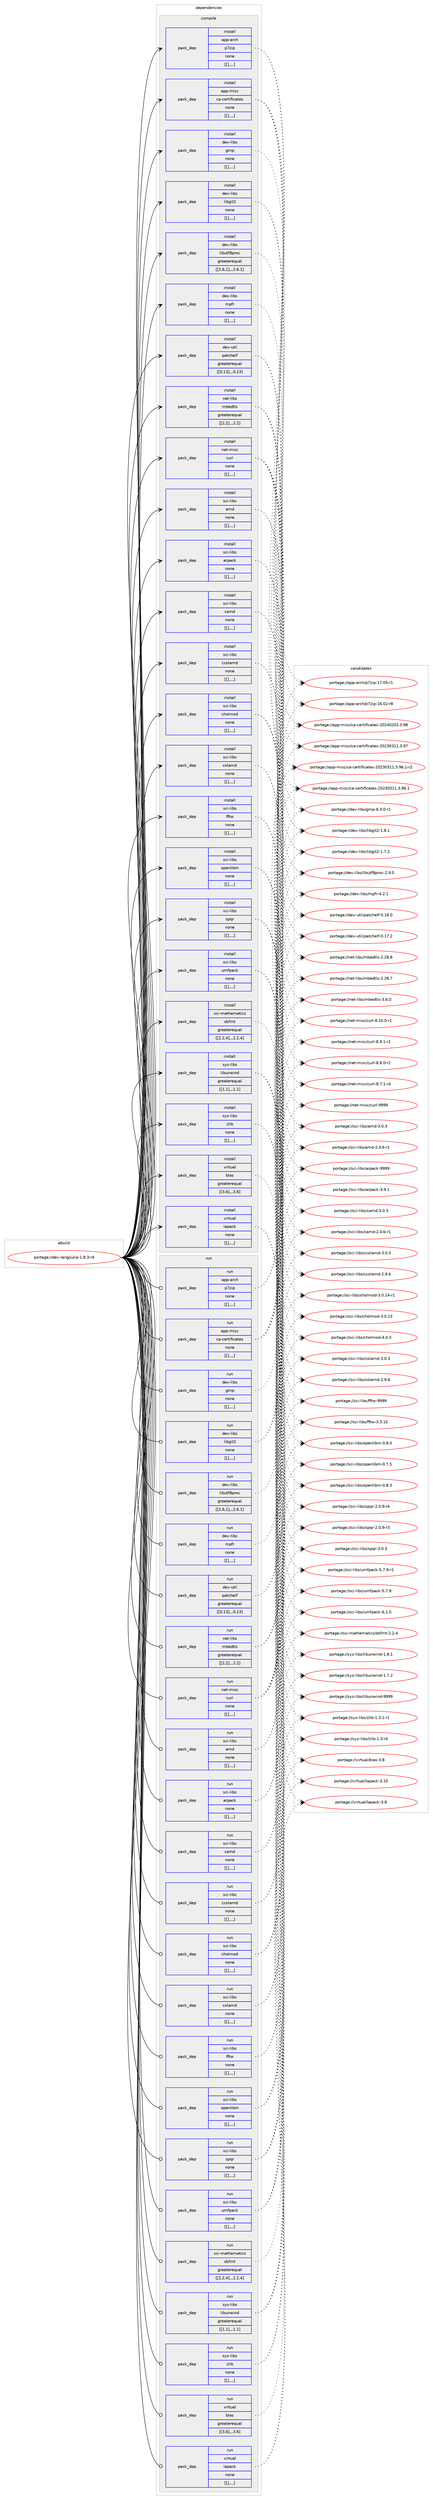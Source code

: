 digraph prolog {

# *************
# Graph options
# *************

newrank=true;
concentrate=true;
compound=true;
graph [rankdir=LR,fontname=Helvetica,fontsize=10,ranksep=1.5];#, ranksep=2.5, nodesep=0.2];
edge  [arrowhead=vee];
node  [fontname=Helvetica,fontsize=10];

# **********
# The ebuild
# **********

subgraph cluster_leftcol {
color=gray;
label=<<i>ebuild</i>>;
id [label="portage://dev-lang/julia-1.8.3-r4", color=red, width=4, href="../dev-lang/julia-1.8.3-r4.svg"];
}

# ****************
# The dependencies
# ****************

subgraph cluster_midcol {
color=gray;
label=<<i>dependencies</i>>;
subgraph cluster_compile {
fillcolor="#eeeeee";
style=filled;
label=<<i>compile</i>>;
subgraph pack75461 {
dependency99935 [label=<<TABLE BORDER="0" CELLBORDER="1" CELLSPACING="0" CELLPADDING="4" WIDTH="220"><TR><TD ROWSPAN="6" CELLPADDING="30">pack_dep</TD></TR><TR><TD WIDTH="110">install</TD></TR><TR><TD>app-arch</TD></TR><TR><TD>p7zip</TD></TR><TR><TD>none</TD></TR><TR><TD>[[],,,,]</TD></TR></TABLE>>, shape=none, color=blue];
}
id:e -> dependency99935:w [weight=20,style="solid",arrowhead="vee"];
subgraph pack75462 {
dependency99936 [label=<<TABLE BORDER="0" CELLBORDER="1" CELLSPACING="0" CELLPADDING="4" WIDTH="220"><TR><TD ROWSPAN="6" CELLPADDING="30">pack_dep</TD></TR><TR><TD WIDTH="110">install</TD></TR><TR><TD>app-misc</TD></TR><TR><TD>ca-certificates</TD></TR><TR><TD>none</TD></TR><TR><TD>[[],,,,]</TD></TR></TABLE>>, shape=none, color=blue];
}
id:e -> dependency99936:w [weight=20,style="solid",arrowhead="vee"];
subgraph pack75463 {
dependency99937 [label=<<TABLE BORDER="0" CELLBORDER="1" CELLSPACING="0" CELLPADDING="4" WIDTH="220"><TR><TD ROWSPAN="6" CELLPADDING="30">pack_dep</TD></TR><TR><TD WIDTH="110">install</TD></TR><TR><TD>dev-libs</TD></TR><TR><TD>gmp</TD></TR><TR><TD>none</TD></TR><TR><TD>[[],,,,]</TD></TR></TABLE>>, shape=none, color=blue];
}
id:e -> dependency99937:w [weight=20,style="solid",arrowhead="vee"];
subgraph pack75464 {
dependency99938 [label=<<TABLE BORDER="0" CELLBORDER="1" CELLSPACING="0" CELLPADDING="4" WIDTH="220"><TR><TD ROWSPAN="6" CELLPADDING="30">pack_dep</TD></TR><TR><TD WIDTH="110">install</TD></TR><TR><TD>dev-libs</TD></TR><TR><TD>libgit2</TD></TR><TR><TD>none</TD></TR><TR><TD>[[],,,,]</TD></TR></TABLE>>, shape=none, color=blue];
}
id:e -> dependency99938:w [weight=20,style="solid",arrowhead="vee"];
subgraph pack75465 {
dependency99939 [label=<<TABLE BORDER="0" CELLBORDER="1" CELLSPACING="0" CELLPADDING="4" WIDTH="220"><TR><TD ROWSPAN="6" CELLPADDING="30">pack_dep</TD></TR><TR><TD WIDTH="110">install</TD></TR><TR><TD>dev-libs</TD></TR><TR><TD>libutf8proc</TD></TR><TR><TD>greaterequal</TD></TR><TR><TD>[[2,6,1],,,2.6.1]</TD></TR></TABLE>>, shape=none, color=blue];
}
id:e -> dependency99939:w [weight=20,style="solid",arrowhead="vee"];
subgraph pack75466 {
dependency99940 [label=<<TABLE BORDER="0" CELLBORDER="1" CELLSPACING="0" CELLPADDING="4" WIDTH="220"><TR><TD ROWSPAN="6" CELLPADDING="30">pack_dep</TD></TR><TR><TD WIDTH="110">install</TD></TR><TR><TD>dev-libs</TD></TR><TR><TD>mpfr</TD></TR><TR><TD>none</TD></TR><TR><TD>[[],,,,]</TD></TR></TABLE>>, shape=none, color=blue];
}
id:e -> dependency99940:w [weight=20,style="solid",arrowhead="vee"];
subgraph pack75467 {
dependency99941 [label=<<TABLE BORDER="0" CELLBORDER="1" CELLSPACING="0" CELLPADDING="4" WIDTH="220"><TR><TD ROWSPAN="6" CELLPADDING="30">pack_dep</TD></TR><TR><TD WIDTH="110">install</TD></TR><TR><TD>dev-util</TD></TR><TR><TD>patchelf</TD></TR><TR><TD>greaterequal</TD></TR><TR><TD>[[0,13],,,0.13]</TD></TR></TABLE>>, shape=none, color=blue];
}
id:e -> dependency99941:w [weight=20,style="solid",arrowhead="vee"];
subgraph pack75468 {
dependency99942 [label=<<TABLE BORDER="0" CELLBORDER="1" CELLSPACING="0" CELLPADDING="4" WIDTH="220"><TR><TD ROWSPAN="6" CELLPADDING="30">pack_dep</TD></TR><TR><TD WIDTH="110">install</TD></TR><TR><TD>net-libs</TD></TR><TR><TD>mbedtls</TD></TR><TR><TD>greaterequal</TD></TR><TR><TD>[[2,2],,,2.2]</TD></TR></TABLE>>, shape=none, color=blue];
}
id:e -> dependency99942:w [weight=20,style="solid",arrowhead="vee"];
subgraph pack75469 {
dependency99943 [label=<<TABLE BORDER="0" CELLBORDER="1" CELLSPACING="0" CELLPADDING="4" WIDTH="220"><TR><TD ROWSPAN="6" CELLPADDING="30">pack_dep</TD></TR><TR><TD WIDTH="110">install</TD></TR><TR><TD>net-misc</TD></TR><TR><TD>curl</TD></TR><TR><TD>none</TD></TR><TR><TD>[[],,,,]</TD></TR></TABLE>>, shape=none, color=blue];
}
id:e -> dependency99943:w [weight=20,style="solid",arrowhead="vee"];
subgraph pack75470 {
dependency99944 [label=<<TABLE BORDER="0" CELLBORDER="1" CELLSPACING="0" CELLPADDING="4" WIDTH="220"><TR><TD ROWSPAN="6" CELLPADDING="30">pack_dep</TD></TR><TR><TD WIDTH="110">install</TD></TR><TR><TD>sci-libs</TD></TR><TR><TD>amd</TD></TR><TR><TD>none</TD></TR><TR><TD>[[],,,,]</TD></TR></TABLE>>, shape=none, color=blue];
}
id:e -> dependency99944:w [weight=20,style="solid",arrowhead="vee"];
subgraph pack75471 {
dependency99945 [label=<<TABLE BORDER="0" CELLBORDER="1" CELLSPACING="0" CELLPADDING="4" WIDTH="220"><TR><TD ROWSPAN="6" CELLPADDING="30">pack_dep</TD></TR><TR><TD WIDTH="110">install</TD></TR><TR><TD>sci-libs</TD></TR><TR><TD>arpack</TD></TR><TR><TD>none</TD></TR><TR><TD>[[],,,,]</TD></TR></TABLE>>, shape=none, color=blue];
}
id:e -> dependency99945:w [weight=20,style="solid",arrowhead="vee"];
subgraph pack75472 {
dependency99946 [label=<<TABLE BORDER="0" CELLBORDER="1" CELLSPACING="0" CELLPADDING="4" WIDTH="220"><TR><TD ROWSPAN="6" CELLPADDING="30">pack_dep</TD></TR><TR><TD WIDTH="110">install</TD></TR><TR><TD>sci-libs</TD></TR><TR><TD>camd</TD></TR><TR><TD>none</TD></TR><TR><TD>[[],,,,]</TD></TR></TABLE>>, shape=none, color=blue];
}
id:e -> dependency99946:w [weight=20,style="solid",arrowhead="vee"];
subgraph pack75473 {
dependency99947 [label=<<TABLE BORDER="0" CELLBORDER="1" CELLSPACING="0" CELLPADDING="4" WIDTH="220"><TR><TD ROWSPAN="6" CELLPADDING="30">pack_dep</TD></TR><TR><TD WIDTH="110">install</TD></TR><TR><TD>sci-libs</TD></TR><TR><TD>ccolamd</TD></TR><TR><TD>none</TD></TR><TR><TD>[[],,,,]</TD></TR></TABLE>>, shape=none, color=blue];
}
id:e -> dependency99947:w [weight=20,style="solid",arrowhead="vee"];
subgraph pack75474 {
dependency99948 [label=<<TABLE BORDER="0" CELLBORDER="1" CELLSPACING="0" CELLPADDING="4" WIDTH="220"><TR><TD ROWSPAN="6" CELLPADDING="30">pack_dep</TD></TR><TR><TD WIDTH="110">install</TD></TR><TR><TD>sci-libs</TD></TR><TR><TD>cholmod</TD></TR><TR><TD>none</TD></TR><TR><TD>[[],,,,]</TD></TR></TABLE>>, shape=none, color=blue];
}
id:e -> dependency99948:w [weight=20,style="solid",arrowhead="vee"];
subgraph pack75475 {
dependency99949 [label=<<TABLE BORDER="0" CELLBORDER="1" CELLSPACING="0" CELLPADDING="4" WIDTH="220"><TR><TD ROWSPAN="6" CELLPADDING="30">pack_dep</TD></TR><TR><TD WIDTH="110">install</TD></TR><TR><TD>sci-libs</TD></TR><TR><TD>colamd</TD></TR><TR><TD>none</TD></TR><TR><TD>[[],,,,]</TD></TR></TABLE>>, shape=none, color=blue];
}
id:e -> dependency99949:w [weight=20,style="solid",arrowhead="vee"];
subgraph pack75476 {
dependency99950 [label=<<TABLE BORDER="0" CELLBORDER="1" CELLSPACING="0" CELLPADDING="4" WIDTH="220"><TR><TD ROWSPAN="6" CELLPADDING="30">pack_dep</TD></TR><TR><TD WIDTH="110">install</TD></TR><TR><TD>sci-libs</TD></TR><TR><TD>fftw</TD></TR><TR><TD>none</TD></TR><TR><TD>[[],,,,]</TD></TR></TABLE>>, shape=none, color=blue];
}
id:e -> dependency99950:w [weight=20,style="solid",arrowhead="vee"];
subgraph pack75477 {
dependency99951 [label=<<TABLE BORDER="0" CELLBORDER="1" CELLSPACING="0" CELLPADDING="4" WIDTH="220"><TR><TD ROWSPAN="6" CELLPADDING="30">pack_dep</TD></TR><TR><TD WIDTH="110">install</TD></TR><TR><TD>sci-libs</TD></TR><TR><TD>openlibm</TD></TR><TR><TD>none</TD></TR><TR><TD>[[],,,,]</TD></TR></TABLE>>, shape=none, color=blue];
}
id:e -> dependency99951:w [weight=20,style="solid",arrowhead="vee"];
subgraph pack75478 {
dependency99952 [label=<<TABLE BORDER="0" CELLBORDER="1" CELLSPACING="0" CELLPADDING="4" WIDTH="220"><TR><TD ROWSPAN="6" CELLPADDING="30">pack_dep</TD></TR><TR><TD WIDTH="110">install</TD></TR><TR><TD>sci-libs</TD></TR><TR><TD>spqr</TD></TR><TR><TD>none</TD></TR><TR><TD>[[],,,,]</TD></TR></TABLE>>, shape=none, color=blue];
}
id:e -> dependency99952:w [weight=20,style="solid",arrowhead="vee"];
subgraph pack75479 {
dependency99953 [label=<<TABLE BORDER="0" CELLBORDER="1" CELLSPACING="0" CELLPADDING="4" WIDTH="220"><TR><TD ROWSPAN="6" CELLPADDING="30">pack_dep</TD></TR><TR><TD WIDTH="110">install</TD></TR><TR><TD>sci-libs</TD></TR><TR><TD>umfpack</TD></TR><TR><TD>none</TD></TR><TR><TD>[[],,,,]</TD></TR></TABLE>>, shape=none, color=blue];
}
id:e -> dependency99953:w [weight=20,style="solid",arrowhead="vee"];
subgraph pack75480 {
dependency99954 [label=<<TABLE BORDER="0" CELLBORDER="1" CELLSPACING="0" CELLPADDING="4" WIDTH="220"><TR><TD ROWSPAN="6" CELLPADDING="30">pack_dep</TD></TR><TR><TD WIDTH="110">install</TD></TR><TR><TD>sci-mathematics</TD></TR><TR><TD>dsfmt</TD></TR><TR><TD>greaterequal</TD></TR><TR><TD>[[2,2,4],,,2.2.4]</TD></TR></TABLE>>, shape=none, color=blue];
}
id:e -> dependency99954:w [weight=20,style="solid",arrowhead="vee"];
subgraph pack75481 {
dependency99955 [label=<<TABLE BORDER="0" CELLBORDER="1" CELLSPACING="0" CELLPADDING="4" WIDTH="220"><TR><TD ROWSPAN="6" CELLPADDING="30">pack_dep</TD></TR><TR><TD WIDTH="110">install</TD></TR><TR><TD>sys-libs</TD></TR><TR><TD>libunwind</TD></TR><TR><TD>greaterequal</TD></TR><TR><TD>[[1,1],,,1.1]</TD></TR></TABLE>>, shape=none, color=blue];
}
id:e -> dependency99955:w [weight=20,style="solid",arrowhead="vee"];
subgraph pack75482 {
dependency99956 [label=<<TABLE BORDER="0" CELLBORDER="1" CELLSPACING="0" CELLPADDING="4" WIDTH="220"><TR><TD ROWSPAN="6" CELLPADDING="30">pack_dep</TD></TR><TR><TD WIDTH="110">install</TD></TR><TR><TD>sys-libs</TD></TR><TR><TD>zlib</TD></TR><TR><TD>none</TD></TR><TR><TD>[[],,,,]</TD></TR></TABLE>>, shape=none, color=blue];
}
id:e -> dependency99956:w [weight=20,style="solid",arrowhead="vee"];
subgraph pack75483 {
dependency99957 [label=<<TABLE BORDER="0" CELLBORDER="1" CELLSPACING="0" CELLPADDING="4" WIDTH="220"><TR><TD ROWSPAN="6" CELLPADDING="30">pack_dep</TD></TR><TR><TD WIDTH="110">install</TD></TR><TR><TD>virtual</TD></TR><TR><TD>blas</TD></TR><TR><TD>greaterequal</TD></TR><TR><TD>[[3,6],,,3.6]</TD></TR></TABLE>>, shape=none, color=blue];
}
id:e -> dependency99957:w [weight=20,style="solid",arrowhead="vee"];
subgraph pack75484 {
dependency99958 [label=<<TABLE BORDER="0" CELLBORDER="1" CELLSPACING="0" CELLPADDING="4" WIDTH="220"><TR><TD ROWSPAN="6" CELLPADDING="30">pack_dep</TD></TR><TR><TD WIDTH="110">install</TD></TR><TR><TD>virtual</TD></TR><TR><TD>lapack</TD></TR><TR><TD>none</TD></TR><TR><TD>[[],,,,]</TD></TR></TABLE>>, shape=none, color=blue];
}
id:e -> dependency99958:w [weight=20,style="solid",arrowhead="vee"];
}
subgraph cluster_compileandrun {
fillcolor="#eeeeee";
style=filled;
label=<<i>compile and run</i>>;
}
subgraph cluster_run {
fillcolor="#eeeeee";
style=filled;
label=<<i>run</i>>;
subgraph pack75485 {
dependency99959 [label=<<TABLE BORDER="0" CELLBORDER="1" CELLSPACING="0" CELLPADDING="4" WIDTH="220"><TR><TD ROWSPAN="6" CELLPADDING="30">pack_dep</TD></TR><TR><TD WIDTH="110">run</TD></TR><TR><TD>app-arch</TD></TR><TR><TD>p7zip</TD></TR><TR><TD>none</TD></TR><TR><TD>[[],,,,]</TD></TR></TABLE>>, shape=none, color=blue];
}
id:e -> dependency99959:w [weight=20,style="solid",arrowhead="odot"];
subgraph pack75486 {
dependency99960 [label=<<TABLE BORDER="0" CELLBORDER="1" CELLSPACING="0" CELLPADDING="4" WIDTH="220"><TR><TD ROWSPAN="6" CELLPADDING="30">pack_dep</TD></TR><TR><TD WIDTH="110">run</TD></TR><TR><TD>app-misc</TD></TR><TR><TD>ca-certificates</TD></TR><TR><TD>none</TD></TR><TR><TD>[[],,,,]</TD></TR></TABLE>>, shape=none, color=blue];
}
id:e -> dependency99960:w [weight=20,style="solid",arrowhead="odot"];
subgraph pack75487 {
dependency99961 [label=<<TABLE BORDER="0" CELLBORDER="1" CELLSPACING="0" CELLPADDING="4" WIDTH="220"><TR><TD ROWSPAN="6" CELLPADDING="30">pack_dep</TD></TR><TR><TD WIDTH="110">run</TD></TR><TR><TD>dev-libs</TD></TR><TR><TD>gmp</TD></TR><TR><TD>none</TD></TR><TR><TD>[[],,,,]</TD></TR></TABLE>>, shape=none, color=blue];
}
id:e -> dependency99961:w [weight=20,style="solid",arrowhead="odot"];
subgraph pack75488 {
dependency99962 [label=<<TABLE BORDER="0" CELLBORDER="1" CELLSPACING="0" CELLPADDING="4" WIDTH="220"><TR><TD ROWSPAN="6" CELLPADDING="30">pack_dep</TD></TR><TR><TD WIDTH="110">run</TD></TR><TR><TD>dev-libs</TD></TR><TR><TD>libgit2</TD></TR><TR><TD>none</TD></TR><TR><TD>[[],,,,]</TD></TR></TABLE>>, shape=none, color=blue];
}
id:e -> dependency99962:w [weight=20,style="solid",arrowhead="odot"];
subgraph pack75489 {
dependency99963 [label=<<TABLE BORDER="0" CELLBORDER="1" CELLSPACING="0" CELLPADDING="4" WIDTH="220"><TR><TD ROWSPAN="6" CELLPADDING="30">pack_dep</TD></TR><TR><TD WIDTH="110">run</TD></TR><TR><TD>dev-libs</TD></TR><TR><TD>libutf8proc</TD></TR><TR><TD>greaterequal</TD></TR><TR><TD>[[2,6,1],,,2.6.1]</TD></TR></TABLE>>, shape=none, color=blue];
}
id:e -> dependency99963:w [weight=20,style="solid",arrowhead="odot"];
subgraph pack75490 {
dependency99964 [label=<<TABLE BORDER="0" CELLBORDER="1" CELLSPACING="0" CELLPADDING="4" WIDTH="220"><TR><TD ROWSPAN="6" CELLPADDING="30">pack_dep</TD></TR><TR><TD WIDTH="110">run</TD></TR><TR><TD>dev-libs</TD></TR><TR><TD>mpfr</TD></TR><TR><TD>none</TD></TR><TR><TD>[[],,,,]</TD></TR></TABLE>>, shape=none, color=blue];
}
id:e -> dependency99964:w [weight=20,style="solid",arrowhead="odot"];
subgraph pack75491 {
dependency99965 [label=<<TABLE BORDER="0" CELLBORDER="1" CELLSPACING="0" CELLPADDING="4" WIDTH="220"><TR><TD ROWSPAN="6" CELLPADDING="30">pack_dep</TD></TR><TR><TD WIDTH="110">run</TD></TR><TR><TD>dev-util</TD></TR><TR><TD>patchelf</TD></TR><TR><TD>greaterequal</TD></TR><TR><TD>[[0,13],,,0.13]</TD></TR></TABLE>>, shape=none, color=blue];
}
id:e -> dependency99965:w [weight=20,style="solid",arrowhead="odot"];
subgraph pack75492 {
dependency99966 [label=<<TABLE BORDER="0" CELLBORDER="1" CELLSPACING="0" CELLPADDING="4" WIDTH="220"><TR><TD ROWSPAN="6" CELLPADDING="30">pack_dep</TD></TR><TR><TD WIDTH="110">run</TD></TR><TR><TD>net-libs</TD></TR><TR><TD>mbedtls</TD></TR><TR><TD>greaterequal</TD></TR><TR><TD>[[2,2],,,2.2]</TD></TR></TABLE>>, shape=none, color=blue];
}
id:e -> dependency99966:w [weight=20,style="solid",arrowhead="odot"];
subgraph pack75493 {
dependency99967 [label=<<TABLE BORDER="0" CELLBORDER="1" CELLSPACING="0" CELLPADDING="4" WIDTH="220"><TR><TD ROWSPAN="6" CELLPADDING="30">pack_dep</TD></TR><TR><TD WIDTH="110">run</TD></TR><TR><TD>net-misc</TD></TR><TR><TD>curl</TD></TR><TR><TD>none</TD></TR><TR><TD>[[],,,,]</TD></TR></TABLE>>, shape=none, color=blue];
}
id:e -> dependency99967:w [weight=20,style="solid",arrowhead="odot"];
subgraph pack75494 {
dependency99968 [label=<<TABLE BORDER="0" CELLBORDER="1" CELLSPACING="0" CELLPADDING="4" WIDTH="220"><TR><TD ROWSPAN="6" CELLPADDING="30">pack_dep</TD></TR><TR><TD WIDTH="110">run</TD></TR><TR><TD>sci-libs</TD></TR><TR><TD>amd</TD></TR><TR><TD>none</TD></TR><TR><TD>[[],,,,]</TD></TR></TABLE>>, shape=none, color=blue];
}
id:e -> dependency99968:w [weight=20,style="solid",arrowhead="odot"];
subgraph pack75495 {
dependency99969 [label=<<TABLE BORDER="0" CELLBORDER="1" CELLSPACING="0" CELLPADDING="4" WIDTH="220"><TR><TD ROWSPAN="6" CELLPADDING="30">pack_dep</TD></TR><TR><TD WIDTH="110">run</TD></TR><TR><TD>sci-libs</TD></TR><TR><TD>arpack</TD></TR><TR><TD>none</TD></TR><TR><TD>[[],,,,]</TD></TR></TABLE>>, shape=none, color=blue];
}
id:e -> dependency99969:w [weight=20,style="solid",arrowhead="odot"];
subgraph pack75496 {
dependency99970 [label=<<TABLE BORDER="0" CELLBORDER="1" CELLSPACING="0" CELLPADDING="4" WIDTH="220"><TR><TD ROWSPAN="6" CELLPADDING="30">pack_dep</TD></TR><TR><TD WIDTH="110">run</TD></TR><TR><TD>sci-libs</TD></TR><TR><TD>camd</TD></TR><TR><TD>none</TD></TR><TR><TD>[[],,,,]</TD></TR></TABLE>>, shape=none, color=blue];
}
id:e -> dependency99970:w [weight=20,style="solid",arrowhead="odot"];
subgraph pack75497 {
dependency99971 [label=<<TABLE BORDER="0" CELLBORDER="1" CELLSPACING="0" CELLPADDING="4" WIDTH="220"><TR><TD ROWSPAN="6" CELLPADDING="30">pack_dep</TD></TR><TR><TD WIDTH="110">run</TD></TR><TR><TD>sci-libs</TD></TR><TR><TD>ccolamd</TD></TR><TR><TD>none</TD></TR><TR><TD>[[],,,,]</TD></TR></TABLE>>, shape=none, color=blue];
}
id:e -> dependency99971:w [weight=20,style="solid",arrowhead="odot"];
subgraph pack75498 {
dependency99972 [label=<<TABLE BORDER="0" CELLBORDER="1" CELLSPACING="0" CELLPADDING="4" WIDTH="220"><TR><TD ROWSPAN="6" CELLPADDING="30">pack_dep</TD></TR><TR><TD WIDTH="110">run</TD></TR><TR><TD>sci-libs</TD></TR><TR><TD>cholmod</TD></TR><TR><TD>none</TD></TR><TR><TD>[[],,,,]</TD></TR></TABLE>>, shape=none, color=blue];
}
id:e -> dependency99972:w [weight=20,style="solid",arrowhead="odot"];
subgraph pack75499 {
dependency99973 [label=<<TABLE BORDER="0" CELLBORDER="1" CELLSPACING="0" CELLPADDING="4" WIDTH="220"><TR><TD ROWSPAN="6" CELLPADDING="30">pack_dep</TD></TR><TR><TD WIDTH="110">run</TD></TR><TR><TD>sci-libs</TD></TR><TR><TD>colamd</TD></TR><TR><TD>none</TD></TR><TR><TD>[[],,,,]</TD></TR></TABLE>>, shape=none, color=blue];
}
id:e -> dependency99973:w [weight=20,style="solid",arrowhead="odot"];
subgraph pack75500 {
dependency99974 [label=<<TABLE BORDER="0" CELLBORDER="1" CELLSPACING="0" CELLPADDING="4" WIDTH="220"><TR><TD ROWSPAN="6" CELLPADDING="30">pack_dep</TD></TR><TR><TD WIDTH="110">run</TD></TR><TR><TD>sci-libs</TD></TR><TR><TD>fftw</TD></TR><TR><TD>none</TD></TR><TR><TD>[[],,,,]</TD></TR></TABLE>>, shape=none, color=blue];
}
id:e -> dependency99974:w [weight=20,style="solid",arrowhead="odot"];
subgraph pack75501 {
dependency99975 [label=<<TABLE BORDER="0" CELLBORDER="1" CELLSPACING="0" CELLPADDING="4" WIDTH="220"><TR><TD ROWSPAN="6" CELLPADDING="30">pack_dep</TD></TR><TR><TD WIDTH="110">run</TD></TR><TR><TD>sci-libs</TD></TR><TR><TD>openlibm</TD></TR><TR><TD>none</TD></TR><TR><TD>[[],,,,]</TD></TR></TABLE>>, shape=none, color=blue];
}
id:e -> dependency99975:w [weight=20,style="solid",arrowhead="odot"];
subgraph pack75502 {
dependency99976 [label=<<TABLE BORDER="0" CELLBORDER="1" CELLSPACING="0" CELLPADDING="4" WIDTH="220"><TR><TD ROWSPAN="6" CELLPADDING="30">pack_dep</TD></TR><TR><TD WIDTH="110">run</TD></TR><TR><TD>sci-libs</TD></TR><TR><TD>spqr</TD></TR><TR><TD>none</TD></TR><TR><TD>[[],,,,]</TD></TR></TABLE>>, shape=none, color=blue];
}
id:e -> dependency99976:w [weight=20,style="solid",arrowhead="odot"];
subgraph pack75503 {
dependency99977 [label=<<TABLE BORDER="0" CELLBORDER="1" CELLSPACING="0" CELLPADDING="4" WIDTH="220"><TR><TD ROWSPAN="6" CELLPADDING="30">pack_dep</TD></TR><TR><TD WIDTH="110">run</TD></TR><TR><TD>sci-libs</TD></TR><TR><TD>umfpack</TD></TR><TR><TD>none</TD></TR><TR><TD>[[],,,,]</TD></TR></TABLE>>, shape=none, color=blue];
}
id:e -> dependency99977:w [weight=20,style="solid",arrowhead="odot"];
subgraph pack75504 {
dependency99978 [label=<<TABLE BORDER="0" CELLBORDER="1" CELLSPACING="0" CELLPADDING="4" WIDTH="220"><TR><TD ROWSPAN="6" CELLPADDING="30">pack_dep</TD></TR><TR><TD WIDTH="110">run</TD></TR><TR><TD>sci-mathematics</TD></TR><TR><TD>dsfmt</TD></TR><TR><TD>greaterequal</TD></TR><TR><TD>[[2,2,4],,,2.2.4]</TD></TR></TABLE>>, shape=none, color=blue];
}
id:e -> dependency99978:w [weight=20,style="solid",arrowhead="odot"];
subgraph pack75505 {
dependency99979 [label=<<TABLE BORDER="0" CELLBORDER="1" CELLSPACING="0" CELLPADDING="4" WIDTH="220"><TR><TD ROWSPAN="6" CELLPADDING="30">pack_dep</TD></TR><TR><TD WIDTH="110">run</TD></TR><TR><TD>sys-libs</TD></TR><TR><TD>libunwind</TD></TR><TR><TD>greaterequal</TD></TR><TR><TD>[[1,1],,,1.1]</TD></TR></TABLE>>, shape=none, color=blue];
}
id:e -> dependency99979:w [weight=20,style="solid",arrowhead="odot"];
subgraph pack75506 {
dependency99980 [label=<<TABLE BORDER="0" CELLBORDER="1" CELLSPACING="0" CELLPADDING="4" WIDTH="220"><TR><TD ROWSPAN="6" CELLPADDING="30">pack_dep</TD></TR><TR><TD WIDTH="110">run</TD></TR><TR><TD>sys-libs</TD></TR><TR><TD>zlib</TD></TR><TR><TD>none</TD></TR><TR><TD>[[],,,,]</TD></TR></TABLE>>, shape=none, color=blue];
}
id:e -> dependency99980:w [weight=20,style="solid",arrowhead="odot"];
subgraph pack75507 {
dependency99981 [label=<<TABLE BORDER="0" CELLBORDER="1" CELLSPACING="0" CELLPADDING="4" WIDTH="220"><TR><TD ROWSPAN="6" CELLPADDING="30">pack_dep</TD></TR><TR><TD WIDTH="110">run</TD></TR><TR><TD>virtual</TD></TR><TR><TD>blas</TD></TR><TR><TD>greaterequal</TD></TR><TR><TD>[[3,6],,,3.6]</TD></TR></TABLE>>, shape=none, color=blue];
}
id:e -> dependency99981:w [weight=20,style="solid",arrowhead="odot"];
subgraph pack75508 {
dependency99982 [label=<<TABLE BORDER="0" CELLBORDER="1" CELLSPACING="0" CELLPADDING="4" WIDTH="220"><TR><TD ROWSPAN="6" CELLPADDING="30">pack_dep</TD></TR><TR><TD WIDTH="110">run</TD></TR><TR><TD>virtual</TD></TR><TR><TD>lapack</TD></TR><TR><TD>none</TD></TR><TR><TD>[[],,,,]</TD></TR></TABLE>>, shape=none, color=blue];
}
id:e -> dependency99982:w [weight=20,style="solid",arrowhead="odot"];
}
}

# **************
# The candidates
# **************

subgraph cluster_choices {
rank=same;
color=gray;
label=<<i>candidates</i>>;

subgraph choice75461 {
color=black;
nodesep=1;
choice9711211245971149910447112551221051124549554648534511449 [label="portage://app-arch/p7zip-17.05-r1", color=red, width=4,href="../app-arch/p7zip-17.05-r1.svg"];
choice9711211245971149910447112551221051124549544648504511456 [label="portage://app-arch/p7zip-16.02-r8", color=red, width=4,href="../app-arch/p7zip-16.02-r8.svg"];
dependency99935:e -> choice9711211245971149910447112551221051124549554648534511449:w [style=dotted,weight="100"];
dependency99935:e -> choice9711211245971149910447112551221051124549544648504511456:w [style=dotted,weight="100"];
}
subgraph choice75462 {
color=black;
nodesep=1;
choice971121124510910511599479997459910111411610510210599971161011154550485052485048514651465756 [label="portage://app-misc/ca-certificates-20240203.3.98", color=red, width=4,href="../app-misc/ca-certificates-20240203.3.98.svg"];
choice971121124510910511599479997459910111411610510210599971161011154550485051485149494651465755 [label="portage://app-misc/ca-certificates-20230311.3.97", color=red, width=4,href="../app-misc/ca-certificates-20230311.3.97.svg"];
choice97112112451091051159947999745991011141161051021059997116101115455048505148514949465146575446494511450 [label="portage://app-misc/ca-certificates-20230311.3.96.1-r2", color=red, width=4,href="../app-misc/ca-certificates-20230311.3.96.1-r2.svg"];
choice9711211245109105115994799974599101114116105102105999711610111545504850514851494946514657544649 [label="portage://app-misc/ca-certificates-20230311.3.96.1", color=red, width=4,href="../app-misc/ca-certificates-20230311.3.96.1.svg"];
dependency99936:e -> choice971121124510910511599479997459910111411610510210599971161011154550485052485048514651465756:w [style=dotted,weight="100"];
dependency99936:e -> choice971121124510910511599479997459910111411610510210599971161011154550485051485149494651465755:w [style=dotted,weight="100"];
dependency99936:e -> choice97112112451091051159947999745991011141161051021059997116101115455048505148514949465146575446494511450:w [style=dotted,weight="100"];
dependency99936:e -> choice9711211245109105115994799974599101114116105102105999711610111545504850514851494946514657544649:w [style=dotted,weight="100"];
}
subgraph choice75463 {
color=black;
nodesep=1;
choice1001011184510810598115471031091124554465146484511449 [label="portage://dev-libs/gmp-6.3.0-r1", color=red, width=4,href="../dev-libs/gmp-6.3.0-r1.svg"];
dependency99937:e -> choice1001011184510810598115471031091124554465146484511449:w [style=dotted,weight="100"];
}
subgraph choice75464 {
color=black;
nodesep=1;
choice1001011184510810598115471081059810310511650454946564649 [label="portage://dev-libs/libgit2-1.8.1", color=red, width=4,href="../dev-libs/libgit2-1.8.1.svg"];
choice1001011184510810598115471081059810310511650454946554650 [label="portage://dev-libs/libgit2-1.7.2", color=red, width=4,href="../dev-libs/libgit2-1.7.2.svg"];
dependency99938:e -> choice1001011184510810598115471081059810310511650454946564649:w [style=dotted,weight="100"];
dependency99938:e -> choice1001011184510810598115471081059810310511650454946554650:w [style=dotted,weight="100"];
}
subgraph choice75465 {
color=black;
nodesep=1;
choice100101118451081059811547108105981171161025611211411199455046574648 [label="portage://dev-libs/libutf8proc-2.9.0", color=red, width=4,href="../dev-libs/libutf8proc-2.9.0.svg"];
dependency99939:e -> choice100101118451081059811547108105981171161025611211411199455046574648:w [style=dotted,weight="100"];
}
subgraph choice75466 {
color=black;
nodesep=1;
choice100101118451081059811547109112102114455246504649 [label="portage://dev-libs/mpfr-4.2.1", color=red, width=4,href="../dev-libs/mpfr-4.2.1.svg"];
dependency99940:e -> choice100101118451081059811547109112102114455246504649:w [style=dotted,weight="100"];
}
subgraph choice75467 {
color=black;
nodesep=1;
choice1001011184511711610510847112971169910410110810245484649564648 [label="portage://dev-util/patchelf-0.18.0", color=red, width=4,href="../dev-util/patchelf-0.18.0.svg"];
choice1001011184511711610510847112971169910410110810245484649554650 [label="portage://dev-util/patchelf-0.17.2", color=red, width=4,href="../dev-util/patchelf-0.17.2.svg"];
dependency99941:e -> choice1001011184511711610510847112971169910410110810245484649564648:w [style=dotted,weight="100"];
dependency99941:e -> choice1001011184511711610510847112971169910410110810245484649554650:w [style=dotted,weight="100"];
}
subgraph choice75468 {
color=black;
nodesep=1;
choice11010111645108105981154710998101100116108115455146544648 [label="portage://net-libs/mbedtls-3.6.0", color=red, width=4,href="../net-libs/mbedtls-3.6.0.svg"];
choice1101011164510810598115471099810110011610811545504650564656 [label="portage://net-libs/mbedtls-2.28.8", color=red, width=4,href="../net-libs/mbedtls-2.28.8.svg"];
choice1101011164510810598115471099810110011610811545504650564655 [label="portage://net-libs/mbedtls-2.28.7", color=red, width=4,href="../net-libs/mbedtls-2.28.7.svg"];
dependency99942:e -> choice11010111645108105981154710998101100116108115455146544648:w [style=dotted,weight="100"];
dependency99942:e -> choice1101011164510810598115471099810110011610811545504650564656:w [style=dotted,weight="100"];
dependency99942:e -> choice1101011164510810598115471099810110011610811545504650564655:w [style=dotted,weight="100"];
}
subgraph choice75469 {
color=black;
nodesep=1;
choice110101116451091051159947991171141084557575757 [label="portage://net-misc/curl-9999", color=red, width=4,href="../net-misc/curl-9999.svg"];
choice11010111645109105115994799117114108455646494846484511449 [label="portage://net-misc/curl-8.10.0-r1", color=red, width=4,href="../net-misc/curl-8.10.0-r1.svg"];
choice110101116451091051159947991171141084556465746494511449 [label="portage://net-misc/curl-8.9.1-r1", color=red, width=4,href="../net-misc/curl-8.9.1-r1.svg"];
choice110101116451091051159947991171141084556465646484511449 [label="portage://net-misc/curl-8.8.0-r1", color=red, width=4,href="../net-misc/curl-8.8.0-r1.svg"];
choice110101116451091051159947991171141084556465546494511452 [label="portage://net-misc/curl-8.7.1-r4", color=red, width=4,href="../net-misc/curl-8.7.1-r4.svg"];
dependency99943:e -> choice110101116451091051159947991171141084557575757:w [style=dotted,weight="100"];
dependency99943:e -> choice11010111645109105115994799117114108455646494846484511449:w [style=dotted,weight="100"];
dependency99943:e -> choice110101116451091051159947991171141084556465746494511449:w [style=dotted,weight="100"];
dependency99943:e -> choice110101116451091051159947991171141084556465646484511449:w [style=dotted,weight="100"];
dependency99943:e -> choice110101116451091051159947991171141084556465546494511452:w [style=dotted,weight="100"];
}
subgraph choice75470 {
color=black;
nodesep=1;
choice1159910545108105981154797109100455146484651 [label="portage://sci-libs/amd-3.0.3", color=red, width=4,href="../sci-libs/amd-3.0.3.svg"];
choice11599105451081059811547971091004550465246544511449 [label="portage://sci-libs/amd-2.4.6-r1", color=red, width=4,href="../sci-libs/amd-2.4.6-r1.svg"];
dependency99944:e -> choice1159910545108105981154797109100455146484651:w [style=dotted,weight="100"];
dependency99944:e -> choice11599105451081059811547971091004550465246544511449:w [style=dotted,weight="100"];
}
subgraph choice75471 {
color=black;
nodesep=1;
choice115991054510810598115479711411297991074557575757 [label="portage://sci-libs/arpack-9999", color=red, width=4,href="../sci-libs/arpack-9999.svg"];
choice11599105451081059811547971141129799107455146574649 [label="portage://sci-libs/arpack-3.9.1", color=red, width=4,href="../sci-libs/arpack-3.9.1.svg"];
dependency99945:e -> choice115991054510810598115479711411297991074557575757:w [style=dotted,weight="100"];
dependency99945:e -> choice11599105451081059811547971141129799107455146574649:w [style=dotted,weight="100"];
}
subgraph choice75472 {
color=black;
nodesep=1;
choice115991054510810598115479997109100455146484651 [label="portage://sci-libs/camd-3.0.3", color=red, width=4,href="../sci-libs/camd-3.0.3.svg"];
choice1159910545108105981154799971091004550465246544511449 [label="portage://sci-libs/camd-2.4.6-r1", color=red, width=4,href="../sci-libs/camd-2.4.6-r1.svg"];
dependency99946:e -> choice115991054510810598115479997109100455146484651:w [style=dotted,weight="100"];
dependency99946:e -> choice1159910545108105981154799971091004550465246544511449:w [style=dotted,weight="100"];
}
subgraph choice75473 {
color=black;
nodesep=1;
choice11599105451081059811547999911110897109100455146484651 [label="portage://sci-libs/ccolamd-3.0.3", color=red, width=4,href="../sci-libs/ccolamd-3.0.3.svg"];
choice11599105451081059811547999911110897109100455046574654 [label="portage://sci-libs/ccolamd-2.9.6", color=red, width=4,href="../sci-libs/ccolamd-2.9.6.svg"];
dependency99947:e -> choice11599105451081059811547999911110897109100455146484651:w [style=dotted,weight="100"];
dependency99947:e -> choice11599105451081059811547999911110897109100455046574654:w [style=dotted,weight="100"];
}
subgraph choice75474 {
color=black;
nodesep=1;
choice1159910545108105981154799104111108109111100455246484651 [label="portage://sci-libs/cholmod-4.0.3", color=red, width=4,href="../sci-libs/cholmod-4.0.3.svg"];
choice1159910545108105981154799104111108109111100455146484649524511449 [label="portage://sci-libs/cholmod-3.0.14-r1", color=red, width=4,href="../sci-libs/cholmod-3.0.14-r1.svg"];
choice115991054510810598115479910411110810911110045514648464951 [label="portage://sci-libs/cholmod-3.0.13", color=red, width=4,href="../sci-libs/cholmod-3.0.13.svg"];
dependency99948:e -> choice1159910545108105981154799104111108109111100455246484651:w [style=dotted,weight="100"];
dependency99948:e -> choice1159910545108105981154799104111108109111100455146484649524511449:w [style=dotted,weight="100"];
dependency99948:e -> choice115991054510810598115479910411110810911110045514648464951:w [style=dotted,weight="100"];
}
subgraph choice75475 {
color=black;
nodesep=1;
choice115991054510810598115479911110897109100455146484651 [label="portage://sci-libs/colamd-3.0.3", color=red, width=4,href="../sci-libs/colamd-3.0.3.svg"];
choice115991054510810598115479911110897109100455046574654 [label="portage://sci-libs/colamd-2.9.6", color=red, width=4,href="../sci-libs/colamd-2.9.6.svg"];
dependency99949:e -> choice115991054510810598115479911110897109100455146484651:w [style=dotted,weight="100"];
dependency99949:e -> choice115991054510810598115479911110897109100455046574654:w [style=dotted,weight="100"];
}
subgraph choice75476 {
color=black;
nodesep=1;
choice115991054510810598115471021021161194557575757 [label="portage://sci-libs/fftw-9999", color=red, width=4,href="../sci-libs/fftw-9999.svg"];
choice1159910545108105981154710210211611945514651464948 [label="portage://sci-libs/fftw-3.3.10", color=red, width=4,href="../sci-libs/fftw-3.3.10.svg"];
dependency99950:e -> choice115991054510810598115471021021161194557575757:w [style=dotted,weight="100"];
dependency99950:e -> choice1159910545108105981154710210211611945514651464948:w [style=dotted,weight="100"];
}
subgraph choice75477 {
color=black;
nodesep=1;
choice1159910545108105981154711111210111010810598109454846564651 [label="portage://sci-libs/openlibm-0.8.3", color=red, width=4,href="../sci-libs/openlibm-0.8.3.svg"];
choice1159910545108105981154711111210111010810598109454846564648 [label="portage://sci-libs/openlibm-0.8.0", color=red, width=4,href="../sci-libs/openlibm-0.8.0.svg"];
choice1159910545108105981154711111210111010810598109454846554653 [label="portage://sci-libs/openlibm-0.7.5", color=red, width=4,href="../sci-libs/openlibm-0.7.5.svg"];
dependency99951:e -> choice1159910545108105981154711111210111010810598109454846564651:w [style=dotted,weight="100"];
dependency99951:e -> choice1159910545108105981154711111210111010810598109454846564648:w [style=dotted,weight="100"];
dependency99951:e -> choice1159910545108105981154711111210111010810598109454846554653:w [style=dotted,weight="100"];
}
subgraph choice75478 {
color=black;
nodesep=1;
choice11599105451081059811547115112113114455146484651 [label="portage://sci-libs/spqr-3.0.3", color=red, width=4,href="../sci-libs/spqr-3.0.3.svg"];
choice115991054510810598115471151121131144550464846574511452 [label="portage://sci-libs/spqr-2.0.9-r4", color=red, width=4,href="../sci-libs/spqr-2.0.9-r4.svg"];
choice115991054510810598115471151121131144550464846574511451 [label="portage://sci-libs/spqr-2.0.9-r3", color=red, width=4,href="../sci-libs/spqr-2.0.9-r3.svg"];
dependency99952:e -> choice11599105451081059811547115112113114455146484651:w [style=dotted,weight="100"];
dependency99952:e -> choice115991054510810598115471151121131144550464846574511452:w [style=dotted,weight="100"];
dependency99952:e -> choice115991054510810598115471151121131144550464846574511451:w [style=dotted,weight="100"];
}
subgraph choice75479 {
color=black;
nodesep=1;
choice115991054510810598115471171091021129799107455446494648 [label="portage://sci-libs/umfpack-6.1.0", color=red, width=4,href="../sci-libs/umfpack-6.1.0.svg"];
choice1159910545108105981154711710910211297991074553465546574511449 [label="portage://sci-libs/umfpack-5.7.9-r1", color=red, width=4,href="../sci-libs/umfpack-5.7.9-r1.svg"];
choice115991054510810598115471171091021129799107455346554657 [label="portage://sci-libs/umfpack-5.7.9", color=red, width=4,href="../sci-libs/umfpack-5.7.9.svg"];
dependency99953:e -> choice115991054510810598115471171091021129799107455446494648:w [style=dotted,weight="100"];
dependency99953:e -> choice1159910545108105981154711710910211297991074553465546574511449:w [style=dotted,weight="100"];
dependency99953:e -> choice115991054510810598115471171091021129799107455346554657:w [style=dotted,weight="100"];
}
subgraph choice75480 {
color=black;
nodesep=1;
choice115991054510997116104101109971161059911547100115102109116455046504652 [label="portage://sci-mathematics/dsfmt-2.2.4", color=red, width=4,href="../sci-mathematics/dsfmt-2.2.4.svg"];
dependency99954:e -> choice115991054510997116104101109971161059911547100115102109116455046504652:w [style=dotted,weight="100"];
}
subgraph choice75481 {
color=black;
nodesep=1;
choice115121115451081059811547108105981171101191051101004557575757 [label="portage://sys-libs/libunwind-9999", color=red, width=4,href="../sys-libs/libunwind-9999.svg"];
choice11512111545108105981154710810598117110119105110100454946564649 [label="portage://sys-libs/libunwind-1.8.1", color=red, width=4,href="../sys-libs/libunwind-1.8.1.svg"];
choice11512111545108105981154710810598117110119105110100454946554650 [label="portage://sys-libs/libunwind-1.7.2", color=red, width=4,href="../sys-libs/libunwind-1.7.2.svg"];
dependency99955:e -> choice115121115451081059811547108105981171101191051101004557575757:w [style=dotted,weight="100"];
dependency99955:e -> choice11512111545108105981154710810598117110119105110100454946564649:w [style=dotted,weight="100"];
dependency99955:e -> choice11512111545108105981154710810598117110119105110100454946554650:w [style=dotted,weight="100"];
}
subgraph choice75482 {
color=black;
nodesep=1;
choice115121115451081059811547122108105984549465146494511449 [label="portage://sys-libs/zlib-1.3.1-r1", color=red, width=4,href="../sys-libs/zlib-1.3.1-r1.svg"];
choice11512111545108105981154712210810598454946514511452 [label="portage://sys-libs/zlib-1.3-r4", color=red, width=4,href="../sys-libs/zlib-1.3-r4.svg"];
dependency99956:e -> choice115121115451081059811547122108105984549465146494511449:w [style=dotted,weight="100"];
dependency99956:e -> choice11512111545108105981154712210810598454946514511452:w [style=dotted,weight="100"];
}
subgraph choice75483 {
color=black;
nodesep=1;
choice1181051141161179710847981089711545514656 [label="portage://virtual/blas-3.8", color=red, width=4,href="../virtual/blas-3.8.svg"];
dependency99957:e -> choice1181051141161179710847981089711545514656:w [style=dotted,weight="100"];
}
subgraph choice75484 {
color=black;
nodesep=1;
choice11810511411611797108471089711297991074551464948 [label="portage://virtual/lapack-3.10", color=red, width=4,href="../virtual/lapack-3.10.svg"];
choice118105114116117971084710897112979910745514656 [label="portage://virtual/lapack-3.8", color=red, width=4,href="../virtual/lapack-3.8.svg"];
dependency99958:e -> choice11810511411611797108471089711297991074551464948:w [style=dotted,weight="100"];
dependency99958:e -> choice118105114116117971084710897112979910745514656:w [style=dotted,weight="100"];
}
subgraph choice75485 {
color=black;
nodesep=1;
choice9711211245971149910447112551221051124549554648534511449 [label="portage://app-arch/p7zip-17.05-r1", color=red, width=4,href="../app-arch/p7zip-17.05-r1.svg"];
choice9711211245971149910447112551221051124549544648504511456 [label="portage://app-arch/p7zip-16.02-r8", color=red, width=4,href="../app-arch/p7zip-16.02-r8.svg"];
dependency99959:e -> choice9711211245971149910447112551221051124549554648534511449:w [style=dotted,weight="100"];
dependency99959:e -> choice9711211245971149910447112551221051124549544648504511456:w [style=dotted,weight="100"];
}
subgraph choice75486 {
color=black;
nodesep=1;
choice971121124510910511599479997459910111411610510210599971161011154550485052485048514651465756 [label="portage://app-misc/ca-certificates-20240203.3.98", color=red, width=4,href="../app-misc/ca-certificates-20240203.3.98.svg"];
choice971121124510910511599479997459910111411610510210599971161011154550485051485149494651465755 [label="portage://app-misc/ca-certificates-20230311.3.97", color=red, width=4,href="../app-misc/ca-certificates-20230311.3.97.svg"];
choice97112112451091051159947999745991011141161051021059997116101115455048505148514949465146575446494511450 [label="portage://app-misc/ca-certificates-20230311.3.96.1-r2", color=red, width=4,href="../app-misc/ca-certificates-20230311.3.96.1-r2.svg"];
choice9711211245109105115994799974599101114116105102105999711610111545504850514851494946514657544649 [label="portage://app-misc/ca-certificates-20230311.3.96.1", color=red, width=4,href="../app-misc/ca-certificates-20230311.3.96.1.svg"];
dependency99960:e -> choice971121124510910511599479997459910111411610510210599971161011154550485052485048514651465756:w [style=dotted,weight="100"];
dependency99960:e -> choice971121124510910511599479997459910111411610510210599971161011154550485051485149494651465755:w [style=dotted,weight="100"];
dependency99960:e -> choice97112112451091051159947999745991011141161051021059997116101115455048505148514949465146575446494511450:w [style=dotted,weight="100"];
dependency99960:e -> choice9711211245109105115994799974599101114116105102105999711610111545504850514851494946514657544649:w [style=dotted,weight="100"];
}
subgraph choice75487 {
color=black;
nodesep=1;
choice1001011184510810598115471031091124554465146484511449 [label="portage://dev-libs/gmp-6.3.0-r1", color=red, width=4,href="../dev-libs/gmp-6.3.0-r1.svg"];
dependency99961:e -> choice1001011184510810598115471031091124554465146484511449:w [style=dotted,weight="100"];
}
subgraph choice75488 {
color=black;
nodesep=1;
choice1001011184510810598115471081059810310511650454946564649 [label="portage://dev-libs/libgit2-1.8.1", color=red, width=4,href="../dev-libs/libgit2-1.8.1.svg"];
choice1001011184510810598115471081059810310511650454946554650 [label="portage://dev-libs/libgit2-1.7.2", color=red, width=4,href="../dev-libs/libgit2-1.7.2.svg"];
dependency99962:e -> choice1001011184510810598115471081059810310511650454946564649:w [style=dotted,weight="100"];
dependency99962:e -> choice1001011184510810598115471081059810310511650454946554650:w [style=dotted,weight="100"];
}
subgraph choice75489 {
color=black;
nodesep=1;
choice100101118451081059811547108105981171161025611211411199455046574648 [label="portage://dev-libs/libutf8proc-2.9.0", color=red, width=4,href="../dev-libs/libutf8proc-2.9.0.svg"];
dependency99963:e -> choice100101118451081059811547108105981171161025611211411199455046574648:w [style=dotted,weight="100"];
}
subgraph choice75490 {
color=black;
nodesep=1;
choice100101118451081059811547109112102114455246504649 [label="portage://dev-libs/mpfr-4.2.1", color=red, width=4,href="../dev-libs/mpfr-4.2.1.svg"];
dependency99964:e -> choice100101118451081059811547109112102114455246504649:w [style=dotted,weight="100"];
}
subgraph choice75491 {
color=black;
nodesep=1;
choice1001011184511711610510847112971169910410110810245484649564648 [label="portage://dev-util/patchelf-0.18.0", color=red, width=4,href="../dev-util/patchelf-0.18.0.svg"];
choice1001011184511711610510847112971169910410110810245484649554650 [label="portage://dev-util/patchelf-0.17.2", color=red, width=4,href="../dev-util/patchelf-0.17.2.svg"];
dependency99965:e -> choice1001011184511711610510847112971169910410110810245484649564648:w [style=dotted,weight="100"];
dependency99965:e -> choice1001011184511711610510847112971169910410110810245484649554650:w [style=dotted,weight="100"];
}
subgraph choice75492 {
color=black;
nodesep=1;
choice11010111645108105981154710998101100116108115455146544648 [label="portage://net-libs/mbedtls-3.6.0", color=red, width=4,href="../net-libs/mbedtls-3.6.0.svg"];
choice1101011164510810598115471099810110011610811545504650564656 [label="portage://net-libs/mbedtls-2.28.8", color=red, width=4,href="../net-libs/mbedtls-2.28.8.svg"];
choice1101011164510810598115471099810110011610811545504650564655 [label="portage://net-libs/mbedtls-2.28.7", color=red, width=4,href="../net-libs/mbedtls-2.28.7.svg"];
dependency99966:e -> choice11010111645108105981154710998101100116108115455146544648:w [style=dotted,weight="100"];
dependency99966:e -> choice1101011164510810598115471099810110011610811545504650564656:w [style=dotted,weight="100"];
dependency99966:e -> choice1101011164510810598115471099810110011610811545504650564655:w [style=dotted,weight="100"];
}
subgraph choice75493 {
color=black;
nodesep=1;
choice110101116451091051159947991171141084557575757 [label="portage://net-misc/curl-9999", color=red, width=4,href="../net-misc/curl-9999.svg"];
choice11010111645109105115994799117114108455646494846484511449 [label="portage://net-misc/curl-8.10.0-r1", color=red, width=4,href="../net-misc/curl-8.10.0-r1.svg"];
choice110101116451091051159947991171141084556465746494511449 [label="portage://net-misc/curl-8.9.1-r1", color=red, width=4,href="../net-misc/curl-8.9.1-r1.svg"];
choice110101116451091051159947991171141084556465646484511449 [label="portage://net-misc/curl-8.8.0-r1", color=red, width=4,href="../net-misc/curl-8.8.0-r1.svg"];
choice110101116451091051159947991171141084556465546494511452 [label="portage://net-misc/curl-8.7.1-r4", color=red, width=4,href="../net-misc/curl-8.7.1-r4.svg"];
dependency99967:e -> choice110101116451091051159947991171141084557575757:w [style=dotted,weight="100"];
dependency99967:e -> choice11010111645109105115994799117114108455646494846484511449:w [style=dotted,weight="100"];
dependency99967:e -> choice110101116451091051159947991171141084556465746494511449:w [style=dotted,weight="100"];
dependency99967:e -> choice110101116451091051159947991171141084556465646484511449:w [style=dotted,weight="100"];
dependency99967:e -> choice110101116451091051159947991171141084556465546494511452:w [style=dotted,weight="100"];
}
subgraph choice75494 {
color=black;
nodesep=1;
choice1159910545108105981154797109100455146484651 [label="portage://sci-libs/amd-3.0.3", color=red, width=4,href="../sci-libs/amd-3.0.3.svg"];
choice11599105451081059811547971091004550465246544511449 [label="portage://sci-libs/amd-2.4.6-r1", color=red, width=4,href="../sci-libs/amd-2.4.6-r1.svg"];
dependency99968:e -> choice1159910545108105981154797109100455146484651:w [style=dotted,weight="100"];
dependency99968:e -> choice11599105451081059811547971091004550465246544511449:w [style=dotted,weight="100"];
}
subgraph choice75495 {
color=black;
nodesep=1;
choice115991054510810598115479711411297991074557575757 [label="portage://sci-libs/arpack-9999", color=red, width=4,href="../sci-libs/arpack-9999.svg"];
choice11599105451081059811547971141129799107455146574649 [label="portage://sci-libs/arpack-3.9.1", color=red, width=4,href="../sci-libs/arpack-3.9.1.svg"];
dependency99969:e -> choice115991054510810598115479711411297991074557575757:w [style=dotted,weight="100"];
dependency99969:e -> choice11599105451081059811547971141129799107455146574649:w [style=dotted,weight="100"];
}
subgraph choice75496 {
color=black;
nodesep=1;
choice115991054510810598115479997109100455146484651 [label="portage://sci-libs/camd-3.0.3", color=red, width=4,href="../sci-libs/camd-3.0.3.svg"];
choice1159910545108105981154799971091004550465246544511449 [label="portage://sci-libs/camd-2.4.6-r1", color=red, width=4,href="../sci-libs/camd-2.4.6-r1.svg"];
dependency99970:e -> choice115991054510810598115479997109100455146484651:w [style=dotted,weight="100"];
dependency99970:e -> choice1159910545108105981154799971091004550465246544511449:w [style=dotted,weight="100"];
}
subgraph choice75497 {
color=black;
nodesep=1;
choice11599105451081059811547999911110897109100455146484651 [label="portage://sci-libs/ccolamd-3.0.3", color=red, width=4,href="../sci-libs/ccolamd-3.0.3.svg"];
choice11599105451081059811547999911110897109100455046574654 [label="portage://sci-libs/ccolamd-2.9.6", color=red, width=4,href="../sci-libs/ccolamd-2.9.6.svg"];
dependency99971:e -> choice11599105451081059811547999911110897109100455146484651:w [style=dotted,weight="100"];
dependency99971:e -> choice11599105451081059811547999911110897109100455046574654:w [style=dotted,weight="100"];
}
subgraph choice75498 {
color=black;
nodesep=1;
choice1159910545108105981154799104111108109111100455246484651 [label="portage://sci-libs/cholmod-4.0.3", color=red, width=4,href="../sci-libs/cholmod-4.0.3.svg"];
choice1159910545108105981154799104111108109111100455146484649524511449 [label="portage://sci-libs/cholmod-3.0.14-r1", color=red, width=4,href="../sci-libs/cholmod-3.0.14-r1.svg"];
choice115991054510810598115479910411110810911110045514648464951 [label="portage://sci-libs/cholmod-3.0.13", color=red, width=4,href="../sci-libs/cholmod-3.0.13.svg"];
dependency99972:e -> choice1159910545108105981154799104111108109111100455246484651:w [style=dotted,weight="100"];
dependency99972:e -> choice1159910545108105981154799104111108109111100455146484649524511449:w [style=dotted,weight="100"];
dependency99972:e -> choice115991054510810598115479910411110810911110045514648464951:w [style=dotted,weight="100"];
}
subgraph choice75499 {
color=black;
nodesep=1;
choice115991054510810598115479911110897109100455146484651 [label="portage://sci-libs/colamd-3.0.3", color=red, width=4,href="../sci-libs/colamd-3.0.3.svg"];
choice115991054510810598115479911110897109100455046574654 [label="portage://sci-libs/colamd-2.9.6", color=red, width=4,href="../sci-libs/colamd-2.9.6.svg"];
dependency99973:e -> choice115991054510810598115479911110897109100455146484651:w [style=dotted,weight="100"];
dependency99973:e -> choice115991054510810598115479911110897109100455046574654:w [style=dotted,weight="100"];
}
subgraph choice75500 {
color=black;
nodesep=1;
choice115991054510810598115471021021161194557575757 [label="portage://sci-libs/fftw-9999", color=red, width=4,href="../sci-libs/fftw-9999.svg"];
choice1159910545108105981154710210211611945514651464948 [label="portage://sci-libs/fftw-3.3.10", color=red, width=4,href="../sci-libs/fftw-3.3.10.svg"];
dependency99974:e -> choice115991054510810598115471021021161194557575757:w [style=dotted,weight="100"];
dependency99974:e -> choice1159910545108105981154710210211611945514651464948:w [style=dotted,weight="100"];
}
subgraph choice75501 {
color=black;
nodesep=1;
choice1159910545108105981154711111210111010810598109454846564651 [label="portage://sci-libs/openlibm-0.8.3", color=red, width=4,href="../sci-libs/openlibm-0.8.3.svg"];
choice1159910545108105981154711111210111010810598109454846564648 [label="portage://sci-libs/openlibm-0.8.0", color=red, width=4,href="../sci-libs/openlibm-0.8.0.svg"];
choice1159910545108105981154711111210111010810598109454846554653 [label="portage://sci-libs/openlibm-0.7.5", color=red, width=4,href="../sci-libs/openlibm-0.7.5.svg"];
dependency99975:e -> choice1159910545108105981154711111210111010810598109454846564651:w [style=dotted,weight="100"];
dependency99975:e -> choice1159910545108105981154711111210111010810598109454846564648:w [style=dotted,weight="100"];
dependency99975:e -> choice1159910545108105981154711111210111010810598109454846554653:w [style=dotted,weight="100"];
}
subgraph choice75502 {
color=black;
nodesep=1;
choice11599105451081059811547115112113114455146484651 [label="portage://sci-libs/spqr-3.0.3", color=red, width=4,href="../sci-libs/spqr-3.0.3.svg"];
choice115991054510810598115471151121131144550464846574511452 [label="portage://sci-libs/spqr-2.0.9-r4", color=red, width=4,href="../sci-libs/spqr-2.0.9-r4.svg"];
choice115991054510810598115471151121131144550464846574511451 [label="portage://sci-libs/spqr-2.0.9-r3", color=red, width=4,href="../sci-libs/spqr-2.0.9-r3.svg"];
dependency99976:e -> choice11599105451081059811547115112113114455146484651:w [style=dotted,weight="100"];
dependency99976:e -> choice115991054510810598115471151121131144550464846574511452:w [style=dotted,weight="100"];
dependency99976:e -> choice115991054510810598115471151121131144550464846574511451:w [style=dotted,weight="100"];
}
subgraph choice75503 {
color=black;
nodesep=1;
choice115991054510810598115471171091021129799107455446494648 [label="portage://sci-libs/umfpack-6.1.0", color=red, width=4,href="../sci-libs/umfpack-6.1.0.svg"];
choice1159910545108105981154711710910211297991074553465546574511449 [label="portage://sci-libs/umfpack-5.7.9-r1", color=red, width=4,href="../sci-libs/umfpack-5.7.9-r1.svg"];
choice115991054510810598115471171091021129799107455346554657 [label="portage://sci-libs/umfpack-5.7.9", color=red, width=4,href="../sci-libs/umfpack-5.7.9.svg"];
dependency99977:e -> choice115991054510810598115471171091021129799107455446494648:w [style=dotted,weight="100"];
dependency99977:e -> choice1159910545108105981154711710910211297991074553465546574511449:w [style=dotted,weight="100"];
dependency99977:e -> choice115991054510810598115471171091021129799107455346554657:w [style=dotted,weight="100"];
}
subgraph choice75504 {
color=black;
nodesep=1;
choice115991054510997116104101109971161059911547100115102109116455046504652 [label="portage://sci-mathematics/dsfmt-2.2.4", color=red, width=4,href="../sci-mathematics/dsfmt-2.2.4.svg"];
dependency99978:e -> choice115991054510997116104101109971161059911547100115102109116455046504652:w [style=dotted,weight="100"];
}
subgraph choice75505 {
color=black;
nodesep=1;
choice115121115451081059811547108105981171101191051101004557575757 [label="portage://sys-libs/libunwind-9999", color=red, width=4,href="../sys-libs/libunwind-9999.svg"];
choice11512111545108105981154710810598117110119105110100454946564649 [label="portage://sys-libs/libunwind-1.8.1", color=red, width=4,href="../sys-libs/libunwind-1.8.1.svg"];
choice11512111545108105981154710810598117110119105110100454946554650 [label="portage://sys-libs/libunwind-1.7.2", color=red, width=4,href="../sys-libs/libunwind-1.7.2.svg"];
dependency99979:e -> choice115121115451081059811547108105981171101191051101004557575757:w [style=dotted,weight="100"];
dependency99979:e -> choice11512111545108105981154710810598117110119105110100454946564649:w [style=dotted,weight="100"];
dependency99979:e -> choice11512111545108105981154710810598117110119105110100454946554650:w [style=dotted,weight="100"];
}
subgraph choice75506 {
color=black;
nodesep=1;
choice115121115451081059811547122108105984549465146494511449 [label="portage://sys-libs/zlib-1.3.1-r1", color=red, width=4,href="../sys-libs/zlib-1.3.1-r1.svg"];
choice11512111545108105981154712210810598454946514511452 [label="portage://sys-libs/zlib-1.3-r4", color=red, width=4,href="../sys-libs/zlib-1.3-r4.svg"];
dependency99980:e -> choice115121115451081059811547122108105984549465146494511449:w [style=dotted,weight="100"];
dependency99980:e -> choice11512111545108105981154712210810598454946514511452:w [style=dotted,weight="100"];
}
subgraph choice75507 {
color=black;
nodesep=1;
choice1181051141161179710847981089711545514656 [label="portage://virtual/blas-3.8", color=red, width=4,href="../virtual/blas-3.8.svg"];
dependency99981:e -> choice1181051141161179710847981089711545514656:w [style=dotted,weight="100"];
}
subgraph choice75508 {
color=black;
nodesep=1;
choice11810511411611797108471089711297991074551464948 [label="portage://virtual/lapack-3.10", color=red, width=4,href="../virtual/lapack-3.10.svg"];
choice118105114116117971084710897112979910745514656 [label="portage://virtual/lapack-3.8", color=red, width=4,href="../virtual/lapack-3.8.svg"];
dependency99982:e -> choice11810511411611797108471089711297991074551464948:w [style=dotted,weight="100"];
dependency99982:e -> choice118105114116117971084710897112979910745514656:w [style=dotted,weight="100"];
}
}

}

